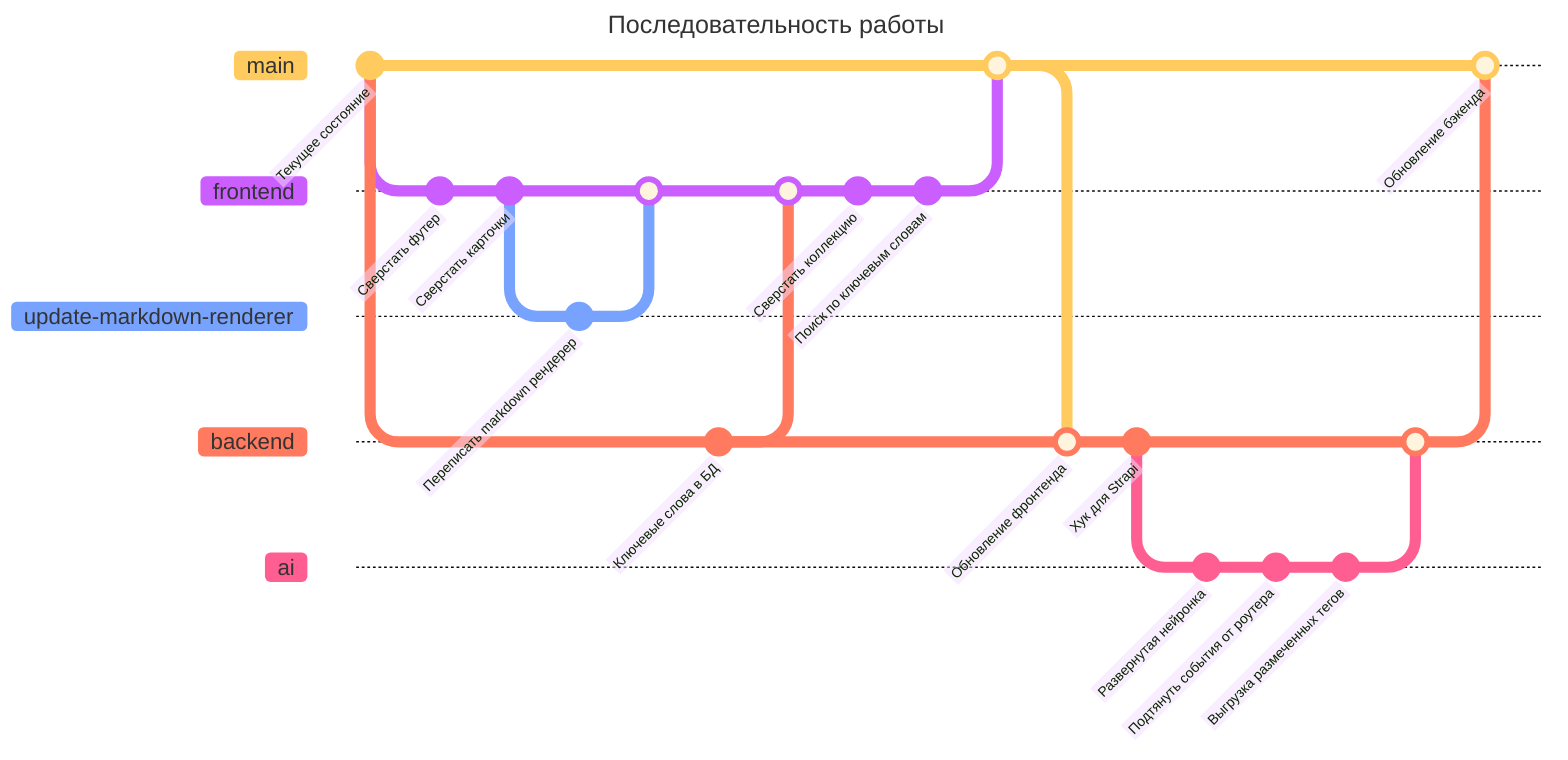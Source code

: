 ---
title: Последовательность работы
---
%%{init: {'theme':'base'}}%%
gitGraph
    commit id: "Текущее состояние"
    branch frontend
    checkout frontend
    commit id: "Сверстать футер"
    commit id: "Сверстать карточки"

    branch update-markdown-renderer
    checkout update-markdown-renderer
    commit id: "Переписать markdown рендерер"
    checkout frontend
    merge update-markdown-renderer
    checkout main
    branch backend
    checkout backend
    commit id: "Ключевые слова в БД"
    checkout frontend
    merge backend
    commit id: "Сверстать коллекцию"
    commit id: "Поиск по ключевым словам"
    checkout main
    merge frontend

    checkout backend
    merge main id: "Обновление фронтенда"
    commit id: "Хук для Strapi"
    branch ai
    checkout ai
    commit id: "Развернутая нейронка"
    commit id: "Подтянуть события от роутера"
    commit id: "Выгрузка размеченных тегов"
    checkout backend
    merge ai
    checkout main
    merge backend id: "Обновление бэкенда"